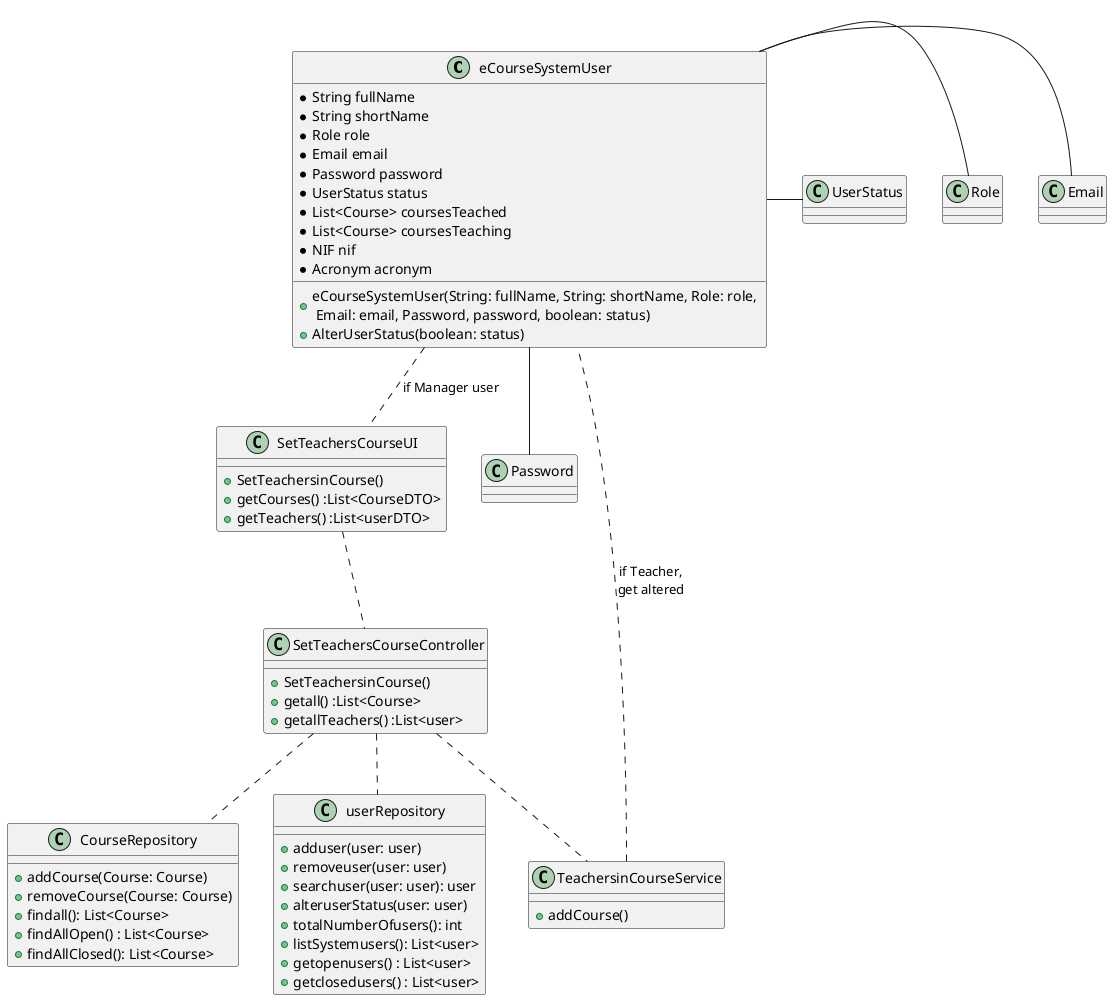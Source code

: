 @startuml


class eCourseSystemUser {
    * String fullName
    * String shortName
    * Role role
    * Email email
    * Password password
    * UserStatus status
    * List<Course> coursesTeached
    * List<Course> coursesTeaching
    * NIF nif
    * Acronym acronym
    + eCourseSystemUser(String: fullName, String: shortName, Role: role, \n Email: email, Password, password, boolean: status)
    + AlterUserStatus(boolean: status)
}


class CourseRepository {
    + addCourse(Course: Course)
    + removeCourse(Course: Course)
    + findall(): List<Course>
    +findAllOpen() : List<Course>
    +findAllClosed(): List<Course>
}


class userRepository {
    + adduser(user: user)
    + removeuser(user: user)
    + searchuser(user: user): user
    + alteruserStatus(user: user)
    + totalNumberOfusers(): int
    + listSystemusers(): List<user>
    +getopenusers() : List<user>
    +getclosedusers() : List<user>
}


class SetTeachersCourseUI{
    + SetTeachersinCourse()
    +getCourses() :List<CourseDTO>
    +getTeachers() :List<userDTO>

}

class SetTeachersCourseController{
 + SetTeachersinCourse()
 +getall() :List<Course>
 +getallTeachers() :List<user>
}

class TeachersinCourseService {
    + addCourse()
}



'Relationships

eCourseSystemUser -- Password
eCourseSystemUser -right- Email
eCourseSystemUser -right- Role
eCourseSystemUser -right- UserStatus

eCourseSystemUser .. SetTeachersCourseUI:"if Manager user"
SetTeachersCourseUI .. SetTeachersCourseController
SetTeachersCourseController .. CourseRepository
SetTeachersCourseController .. userRepository
SetTeachersCourseController .. TeachersinCourseService
TeachersinCourseService .. eCourseSystemUser:"if Teacher,\nget altered"


@enduml